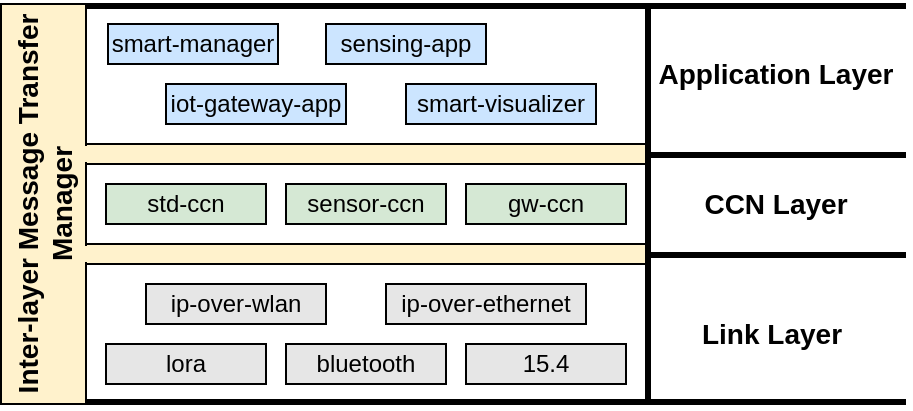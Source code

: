 <mxfile version="21.5.1" type="device">
  <diagram name="protocol-stack" id="aNTBnINr4mYpom3X2OL7">
    <mxGraphModel dx="557" dy="334" grid="1" gridSize="10" guides="1" tooltips="1" connect="1" arrows="1" fold="1" page="1" pageScale="1" pageWidth="1169" pageHeight="827" math="0" shadow="0">
      <root>
        <mxCell id="0" />
        <mxCell id="1" parent="0" />
        <mxCell id="HmL1fzlCO9kNdEAXt2pY-25" value="&lt;b&gt;&lt;font style=&quot;font-size: 14px;&quot;&gt;Inter-layer Message Transfer Manager&lt;/font&gt;&lt;/b&gt;" style="rounded=0;whiteSpace=wrap;html=1;direction=east;fillColor=#FFF2CC;rotation=-90;" parent="1" vertex="1">
          <mxGeometry x="158.75" y="198.75" width="200" height="42.5" as="geometry" />
        </mxCell>
        <mxCell id="HmL1fzlCO9kNdEAXt2pY-3" value="" style="rounded=0;whiteSpace=wrap;html=1;fillColor=#FFF2CC;" parent="1" vertex="1">
          <mxGeometry x="280" y="190" width="280" height="10" as="geometry" />
        </mxCell>
        <mxCell id="HmL1fzlCO9kNdEAXt2pY-4" value="&lt;span style=&quot;font-size: 14px;&quot;&gt;&lt;b&gt;Application Layer&lt;/b&gt;&lt;/span&gt;" style="text;whiteSpace=wrap;html=1;align=center;rotation=0;direction=east;" parent="1" vertex="1">
          <mxGeometry x="560" y="140" width="130" height="30" as="geometry" />
        </mxCell>
        <mxCell id="HmL1fzlCO9kNdEAXt2pY-5" value="" style="rounded=0;whiteSpace=wrap;html=1;fillColor=#FFF2CC;" parent="1" vertex="1">
          <mxGeometry x="280" y="240" width="280" height="10" as="geometry" />
        </mxCell>
        <mxCell id="HmL1fzlCO9kNdEAXt2pY-6" value="std-ccn" style="rounded=0;whiteSpace=wrap;html=1;fillColor=#D5E8D4;" parent="1" vertex="1">
          <mxGeometry x="290" y="210" width="80" height="20" as="geometry" />
        </mxCell>
        <mxCell id="HmL1fzlCO9kNdEAXt2pY-7" value="gw-ccn" style="rounded=0;whiteSpace=wrap;html=1;fillColor=#D5E8D4;" parent="1" vertex="1">
          <mxGeometry x="470" y="210" width="80" height="20" as="geometry" />
        </mxCell>
        <mxCell id="HmL1fzlCO9kNdEAXt2pY-8" value="sensor-ccn" style="rounded=0;whiteSpace=wrap;html=1;fillColor=#D5E8D4;" parent="1" vertex="1">
          <mxGeometry x="380" y="210" width="80" height="20" as="geometry" />
        </mxCell>
        <mxCell id="HmL1fzlCO9kNdEAXt2pY-9" value="smart-manager" style="rounded=0;whiteSpace=wrap;html=1;fillColor=#CCE5FF;" parent="1" vertex="1">
          <mxGeometry x="291" y="130" width="85" height="20" as="geometry" />
        </mxCell>
        <mxCell id="HmL1fzlCO9kNdEAXt2pY-10" value="iot-gateway-app" style="rounded=0;whiteSpace=wrap;html=1;fillColor=#CCE5FF;" parent="1" vertex="1">
          <mxGeometry x="320" y="160" width="90" height="20" as="geometry" />
        </mxCell>
        <mxCell id="HmL1fzlCO9kNdEAXt2pY-11" value="sensing-app" style="rounded=0;whiteSpace=wrap;html=1;fillColor=#CCE5FF;" parent="1" vertex="1">
          <mxGeometry x="400" y="130" width="80" height="20" as="geometry" />
        </mxCell>
        <mxCell id="HmL1fzlCO9kNdEAXt2pY-12" value="smart-visualizer" style="rounded=0;whiteSpace=wrap;html=1;fillColor=#CCE5FF;" parent="1" vertex="1">
          <mxGeometry x="440" y="160" width="95" height="20" as="geometry" />
        </mxCell>
        <mxCell id="HmL1fzlCO9kNdEAXt2pY-13" value="ip-over-wlan" style="rounded=0;whiteSpace=wrap;html=1;fillColor=#E6E6E6;" parent="1" vertex="1">
          <mxGeometry x="310" y="260" width="90" height="20" as="geometry" />
        </mxCell>
        <mxCell id="HmL1fzlCO9kNdEAXt2pY-14" value="ip-over-ethernet" style="rounded=0;whiteSpace=wrap;html=1;fillColor=#E6E6E6;" parent="1" vertex="1">
          <mxGeometry x="430" y="260" width="100" height="20" as="geometry" />
        </mxCell>
        <mxCell id="HmL1fzlCO9kNdEAXt2pY-15" value="lora" style="rounded=0;whiteSpace=wrap;html=1;fillColor=#E6E6E6;" parent="1" vertex="1">
          <mxGeometry x="290" y="290" width="80" height="20" as="geometry" />
        </mxCell>
        <mxCell id="HmL1fzlCO9kNdEAXt2pY-17" value="" style="rounded=0;whiteSpace=wrap;html=1;strokeColor=none;fillColor=#FFF2CC;" parent="1" vertex="1">
          <mxGeometry x="274" y="191" width="20" height="8" as="geometry" />
        </mxCell>
        <mxCell id="HmL1fzlCO9kNdEAXt2pY-18" value="" style="rounded=0;whiteSpace=wrap;html=1;strokeColor=none;fillColor=#FFF2CC;" parent="1" vertex="1">
          <mxGeometry x="276" y="241" width="20" height="8" as="geometry" />
        </mxCell>
        <mxCell id="HmL1fzlCO9kNdEAXt2pY-19" value="bluetooth" style="rounded=0;whiteSpace=wrap;html=1;fillColor=#E6E6E6;" parent="1" vertex="1">
          <mxGeometry x="380" y="290" width="80" height="20" as="geometry" />
        </mxCell>
        <mxCell id="HmL1fzlCO9kNdEAXt2pY-20" value="15.4" style="rounded=0;whiteSpace=wrap;html=1;fillColor=#E6E6E6;" parent="1" vertex="1">
          <mxGeometry x="470" y="290" width="80" height="20" as="geometry" />
        </mxCell>
        <mxCell id="HmL1fzlCO9kNdEAXt2pY-22" value="&lt;span style=&quot;font-size: 14px;&quot;&gt;&lt;b&gt;CCN Layer&lt;/b&gt;&lt;/span&gt;" style="text;whiteSpace=wrap;html=1;align=center;rotation=0;direction=east;" parent="1" vertex="1">
          <mxGeometry x="585" y="205" width="80" height="30" as="geometry" />
        </mxCell>
        <mxCell id="HmL1fzlCO9kNdEAXt2pY-23" value="&lt;span style=&quot;font-size: 14px;&quot;&gt;&lt;b&gt;Link Layer&lt;/b&gt;&lt;/span&gt;" style="text;whiteSpace=wrap;html=1;align=center;rotation=0;direction=east;" parent="1" vertex="1">
          <mxGeometry x="581" y="270" width="84" height="30" as="geometry" />
        </mxCell>
        <mxCell id="HmL1fzlCO9kNdEAXt2pY-26" value="" style="endArrow=none;html=1;strokeWidth=3;rounded=0;" parent="1" edge="1">
          <mxGeometry width="50" height="50" relative="1" as="geometry">
            <mxPoint x="560" y="195.5" as="sourcePoint" />
            <mxPoint x="690" y="195.5" as="targetPoint" />
          </mxGeometry>
        </mxCell>
        <mxCell id="HmL1fzlCO9kNdEAXt2pY-28" value="" style="endArrow=none;html=1;strokeWidth=3;rounded=0;" parent="1" edge="1">
          <mxGeometry width="50" height="50" relative="1" as="geometry">
            <mxPoint x="560" y="245.5" as="sourcePoint" />
            <mxPoint x="690" y="245.5" as="targetPoint" />
          </mxGeometry>
        </mxCell>
        <mxCell id="HmL1fzlCO9kNdEAXt2pY-29" value="" style="endArrow=none;html=1;strokeWidth=3;rounded=0;" parent="1" edge="1">
          <mxGeometry width="50" height="50" relative="1" as="geometry">
            <mxPoint x="280" y="121" as="sourcePoint" />
            <mxPoint x="690" y="121" as="targetPoint" />
          </mxGeometry>
        </mxCell>
        <mxCell id="HmL1fzlCO9kNdEAXt2pY-30" value="" style="endArrow=none;html=1;strokeWidth=3;rounded=0;" parent="1" edge="1">
          <mxGeometry width="50" height="50" relative="1" as="geometry">
            <mxPoint x="280" y="319" as="sourcePoint" />
            <mxPoint x="690" y="319" as="targetPoint" />
          </mxGeometry>
        </mxCell>
        <mxCell id="OE7F_SmeLbakR80lUrka-2" value="" style="endArrow=none;html=1;rounded=0;strokeWidth=3;" edge="1" parent="1">
          <mxGeometry width="50" height="50" relative="1" as="geometry">
            <mxPoint x="561" y="320" as="sourcePoint" />
            <mxPoint x="561" y="120" as="targetPoint" />
          </mxGeometry>
        </mxCell>
      </root>
    </mxGraphModel>
  </diagram>
</mxfile>
